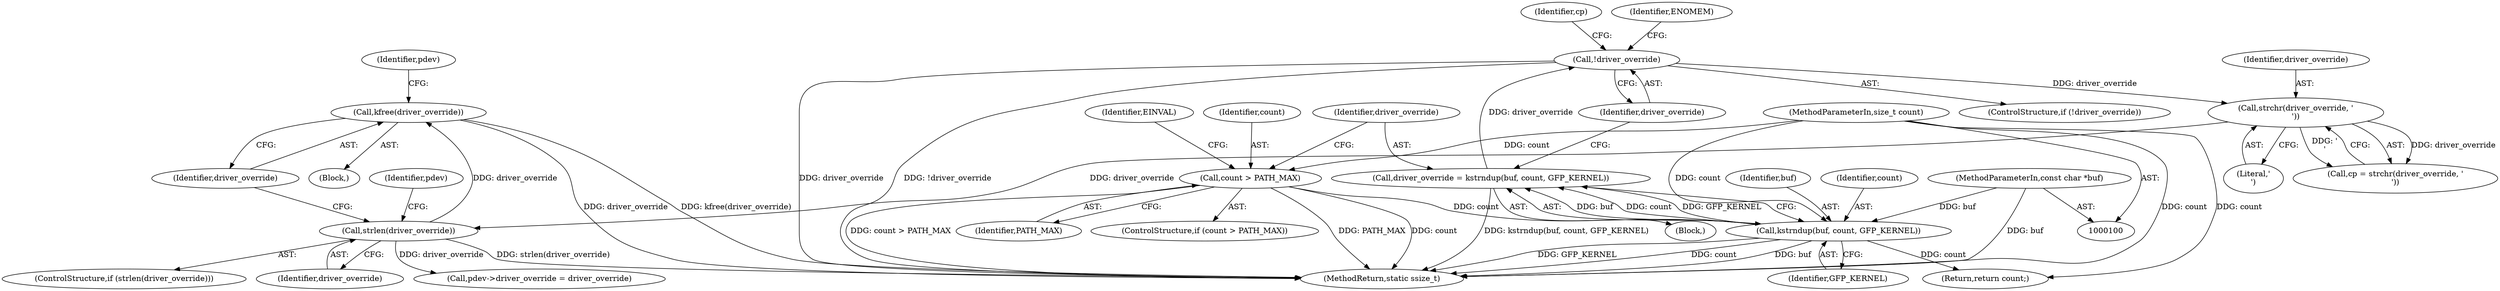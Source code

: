 digraph "0_linux_6265539776a0810b7ce6398c27866ddb9c6bd154_0@API" {
"1000160" [label="(Call,kfree(driver_override))"];
"1000150" [label="(Call,strlen(driver_override))"];
"1000140" [label="(Call,strchr(driver_override, '\n'))"];
"1000133" [label="(Call,!driver_override)"];
"1000126" [label="(Call,driver_override = kstrndup(buf, count, GFP_KERNEL))"];
"1000128" [label="(Call,kstrndup(buf, count, GFP_KERNEL))"];
"1000103" [label="(MethodParameterIn,const char *buf)"];
"1000120" [label="(Call,count > PATH_MAX)"];
"1000104" [label="(MethodParameterIn,size_t count)"];
"1000142" [label="(Literal,'\n')"];
"1000149" [label="(ControlStructure,if (strlen(driver_override)))"];
"1000139" [label="(Identifier,cp)"];
"1000129" [label="(Identifier,buf)"];
"1000130" [label="(Identifier,count)"];
"1000161" [label="(Identifier,driver_override)"];
"1000119" [label="(ControlStructure,if (count > PATH_MAX))"];
"1000169" [label="(Return,return count;)"];
"1000160" [label="(Call,kfree(driver_override))"];
"1000159" [label="(Block,)"];
"1000105" [label="(Block,)"];
"1000132" [label="(ControlStructure,if (!driver_override))"];
"1000120" [label="(Call,count > PATH_MAX)"];
"1000125" [label="(Identifier,EINVAL)"];
"1000103" [label="(MethodParameterIn,const char *buf)"];
"1000134" [label="(Identifier,driver_override)"];
"1000171" [label="(MethodReturn,static ssize_t)"];
"1000122" [label="(Identifier,PATH_MAX)"];
"1000155" [label="(Identifier,pdev)"];
"1000104" [label="(MethodParameterIn,size_t count)"];
"1000126" [label="(Call,driver_override = kstrndup(buf, count, GFP_KERNEL))"];
"1000141" [label="(Identifier,driver_override)"];
"1000150" [label="(Call,strlen(driver_override))"];
"1000128" [label="(Call,kstrndup(buf, count, GFP_KERNEL))"];
"1000133" [label="(Call,!driver_override)"];
"1000138" [label="(Call,cp = strchr(driver_override, '\n'))"];
"1000164" [label="(Identifier,pdev)"];
"1000127" [label="(Identifier,driver_override)"];
"1000131" [label="(Identifier,GFP_KERNEL)"];
"1000121" [label="(Identifier,count)"];
"1000137" [label="(Identifier,ENOMEM)"];
"1000140" [label="(Call,strchr(driver_override, '\n'))"];
"1000153" [label="(Call,pdev->driver_override = driver_override)"];
"1000151" [label="(Identifier,driver_override)"];
"1000160" -> "1000159"  [label="AST: "];
"1000160" -> "1000161"  [label="CFG: "];
"1000161" -> "1000160"  [label="AST: "];
"1000164" -> "1000160"  [label="CFG: "];
"1000160" -> "1000171"  [label="DDG: driver_override"];
"1000160" -> "1000171"  [label="DDG: kfree(driver_override)"];
"1000150" -> "1000160"  [label="DDG: driver_override"];
"1000150" -> "1000149"  [label="AST: "];
"1000150" -> "1000151"  [label="CFG: "];
"1000151" -> "1000150"  [label="AST: "];
"1000155" -> "1000150"  [label="CFG: "];
"1000161" -> "1000150"  [label="CFG: "];
"1000150" -> "1000171"  [label="DDG: strlen(driver_override)"];
"1000140" -> "1000150"  [label="DDG: driver_override"];
"1000150" -> "1000153"  [label="DDG: driver_override"];
"1000140" -> "1000138"  [label="AST: "];
"1000140" -> "1000142"  [label="CFG: "];
"1000141" -> "1000140"  [label="AST: "];
"1000142" -> "1000140"  [label="AST: "];
"1000138" -> "1000140"  [label="CFG: "];
"1000140" -> "1000138"  [label="DDG: driver_override"];
"1000140" -> "1000138"  [label="DDG: '\n'"];
"1000133" -> "1000140"  [label="DDG: driver_override"];
"1000133" -> "1000132"  [label="AST: "];
"1000133" -> "1000134"  [label="CFG: "];
"1000134" -> "1000133"  [label="AST: "];
"1000137" -> "1000133"  [label="CFG: "];
"1000139" -> "1000133"  [label="CFG: "];
"1000133" -> "1000171"  [label="DDG: driver_override"];
"1000133" -> "1000171"  [label="DDG: !driver_override"];
"1000126" -> "1000133"  [label="DDG: driver_override"];
"1000126" -> "1000105"  [label="AST: "];
"1000126" -> "1000128"  [label="CFG: "];
"1000127" -> "1000126"  [label="AST: "];
"1000128" -> "1000126"  [label="AST: "];
"1000134" -> "1000126"  [label="CFG: "];
"1000126" -> "1000171"  [label="DDG: kstrndup(buf, count, GFP_KERNEL)"];
"1000128" -> "1000126"  [label="DDG: buf"];
"1000128" -> "1000126"  [label="DDG: count"];
"1000128" -> "1000126"  [label="DDG: GFP_KERNEL"];
"1000128" -> "1000131"  [label="CFG: "];
"1000129" -> "1000128"  [label="AST: "];
"1000130" -> "1000128"  [label="AST: "];
"1000131" -> "1000128"  [label="AST: "];
"1000128" -> "1000171"  [label="DDG: count"];
"1000128" -> "1000171"  [label="DDG: buf"];
"1000128" -> "1000171"  [label="DDG: GFP_KERNEL"];
"1000103" -> "1000128"  [label="DDG: buf"];
"1000120" -> "1000128"  [label="DDG: count"];
"1000104" -> "1000128"  [label="DDG: count"];
"1000128" -> "1000169"  [label="DDG: count"];
"1000103" -> "1000100"  [label="AST: "];
"1000103" -> "1000171"  [label="DDG: buf"];
"1000120" -> "1000119"  [label="AST: "];
"1000120" -> "1000122"  [label="CFG: "];
"1000121" -> "1000120"  [label="AST: "];
"1000122" -> "1000120"  [label="AST: "];
"1000125" -> "1000120"  [label="CFG: "];
"1000127" -> "1000120"  [label="CFG: "];
"1000120" -> "1000171"  [label="DDG: count"];
"1000120" -> "1000171"  [label="DDG: count > PATH_MAX"];
"1000120" -> "1000171"  [label="DDG: PATH_MAX"];
"1000104" -> "1000120"  [label="DDG: count"];
"1000104" -> "1000100"  [label="AST: "];
"1000104" -> "1000171"  [label="DDG: count"];
"1000104" -> "1000169"  [label="DDG: count"];
}
